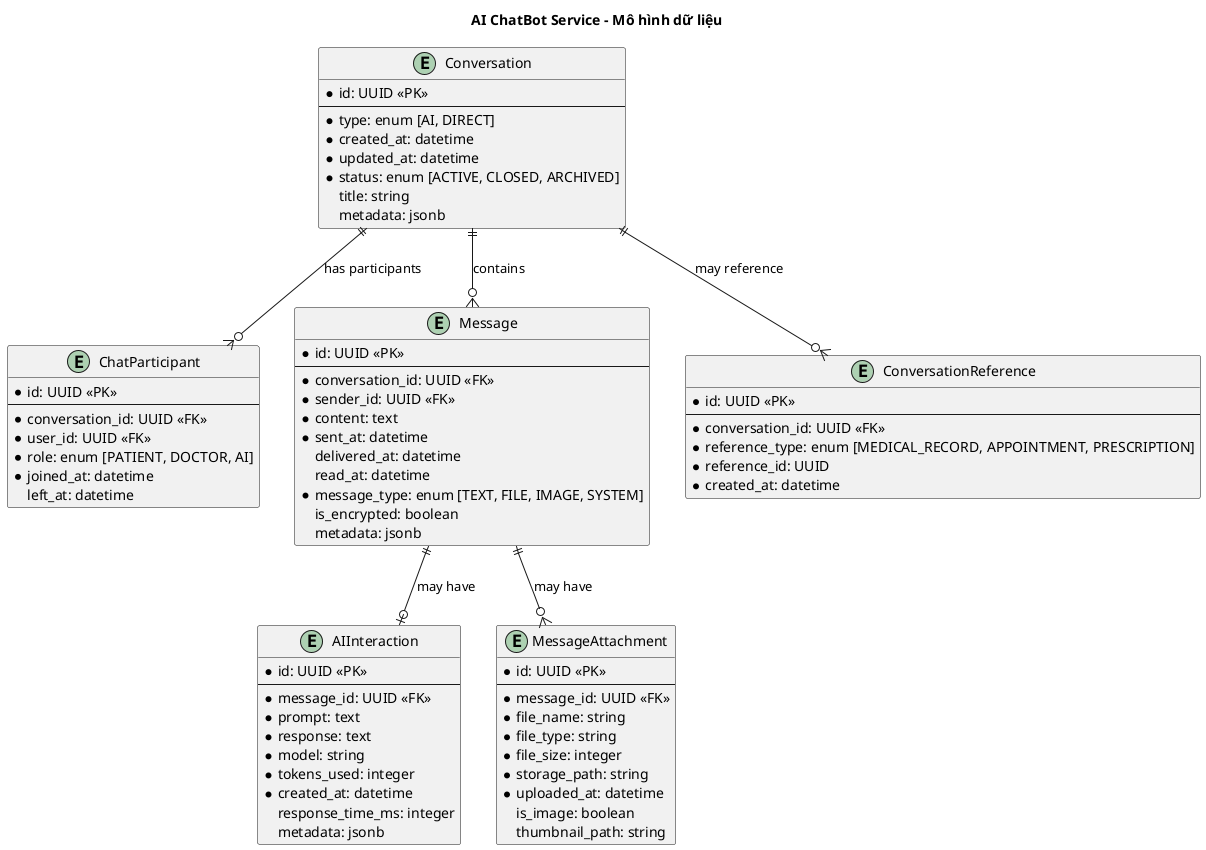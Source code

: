 @startuml
title AI ChatBot Service - Mô hình dữ liệu

entity "Conversation" as conv {
  *id: UUID <<PK>>
  --
  *type: enum [AI, DIRECT]
  *created_at: datetime
  *updated_at: datetime
  *status: enum [ACTIVE, CLOSED, ARCHIVED]
  title: string
  metadata: jsonb
}

entity "ChatParticipant" as part {
  *id: UUID <<PK>>
  --
  *conversation_id: UUID <<FK>>
  *user_id: UUID <<FK>>
  *role: enum [PATIENT, DOCTOR, AI]
  *joined_at: datetime
  left_at: datetime
}

entity "Message" as msg {
  *id: UUID <<PK>>
  --
  *conversation_id: UUID <<FK>>
  *sender_id: UUID <<FK>>
  *content: text
  *sent_at: datetime
  delivered_at: datetime
  read_at: datetime
  *message_type: enum [TEXT, FILE, IMAGE, SYSTEM]
  is_encrypted: boolean
  metadata: jsonb
}

entity "AIInteraction" as ai {
  *id: UUID <<PK>>
  --
  *message_id: UUID <<FK>>
  *prompt: text
  *response: text
  *model: string
  *tokens_used: integer
  *created_at: datetime
  response_time_ms: integer
  metadata: jsonb
}

entity "MessageAttachment" as attach {
  *id: UUID <<PK>>
  --
  *message_id: UUID <<FK>>
  *file_name: string
  *file_type: string
  *file_size: integer
  *storage_path: string
  *uploaded_at: datetime
  is_image: boolean
  thumbnail_path: string
}

entity "ConversationReference" as ref {
  *id: UUID <<PK>>
  --
  *conversation_id: UUID <<FK>>
  *reference_type: enum [MEDICAL_RECORD, APPOINTMENT, PRESCRIPTION]
  *reference_id: UUID
  *created_at: datetime
}

conv ||--o{ part : "has participants"
conv ||--o{ msg : "contains"
msg ||--o| ai : "may have"
msg ||--o{ attach : "may have"
conv ||--o{ ref : "may reference"

@enduml
